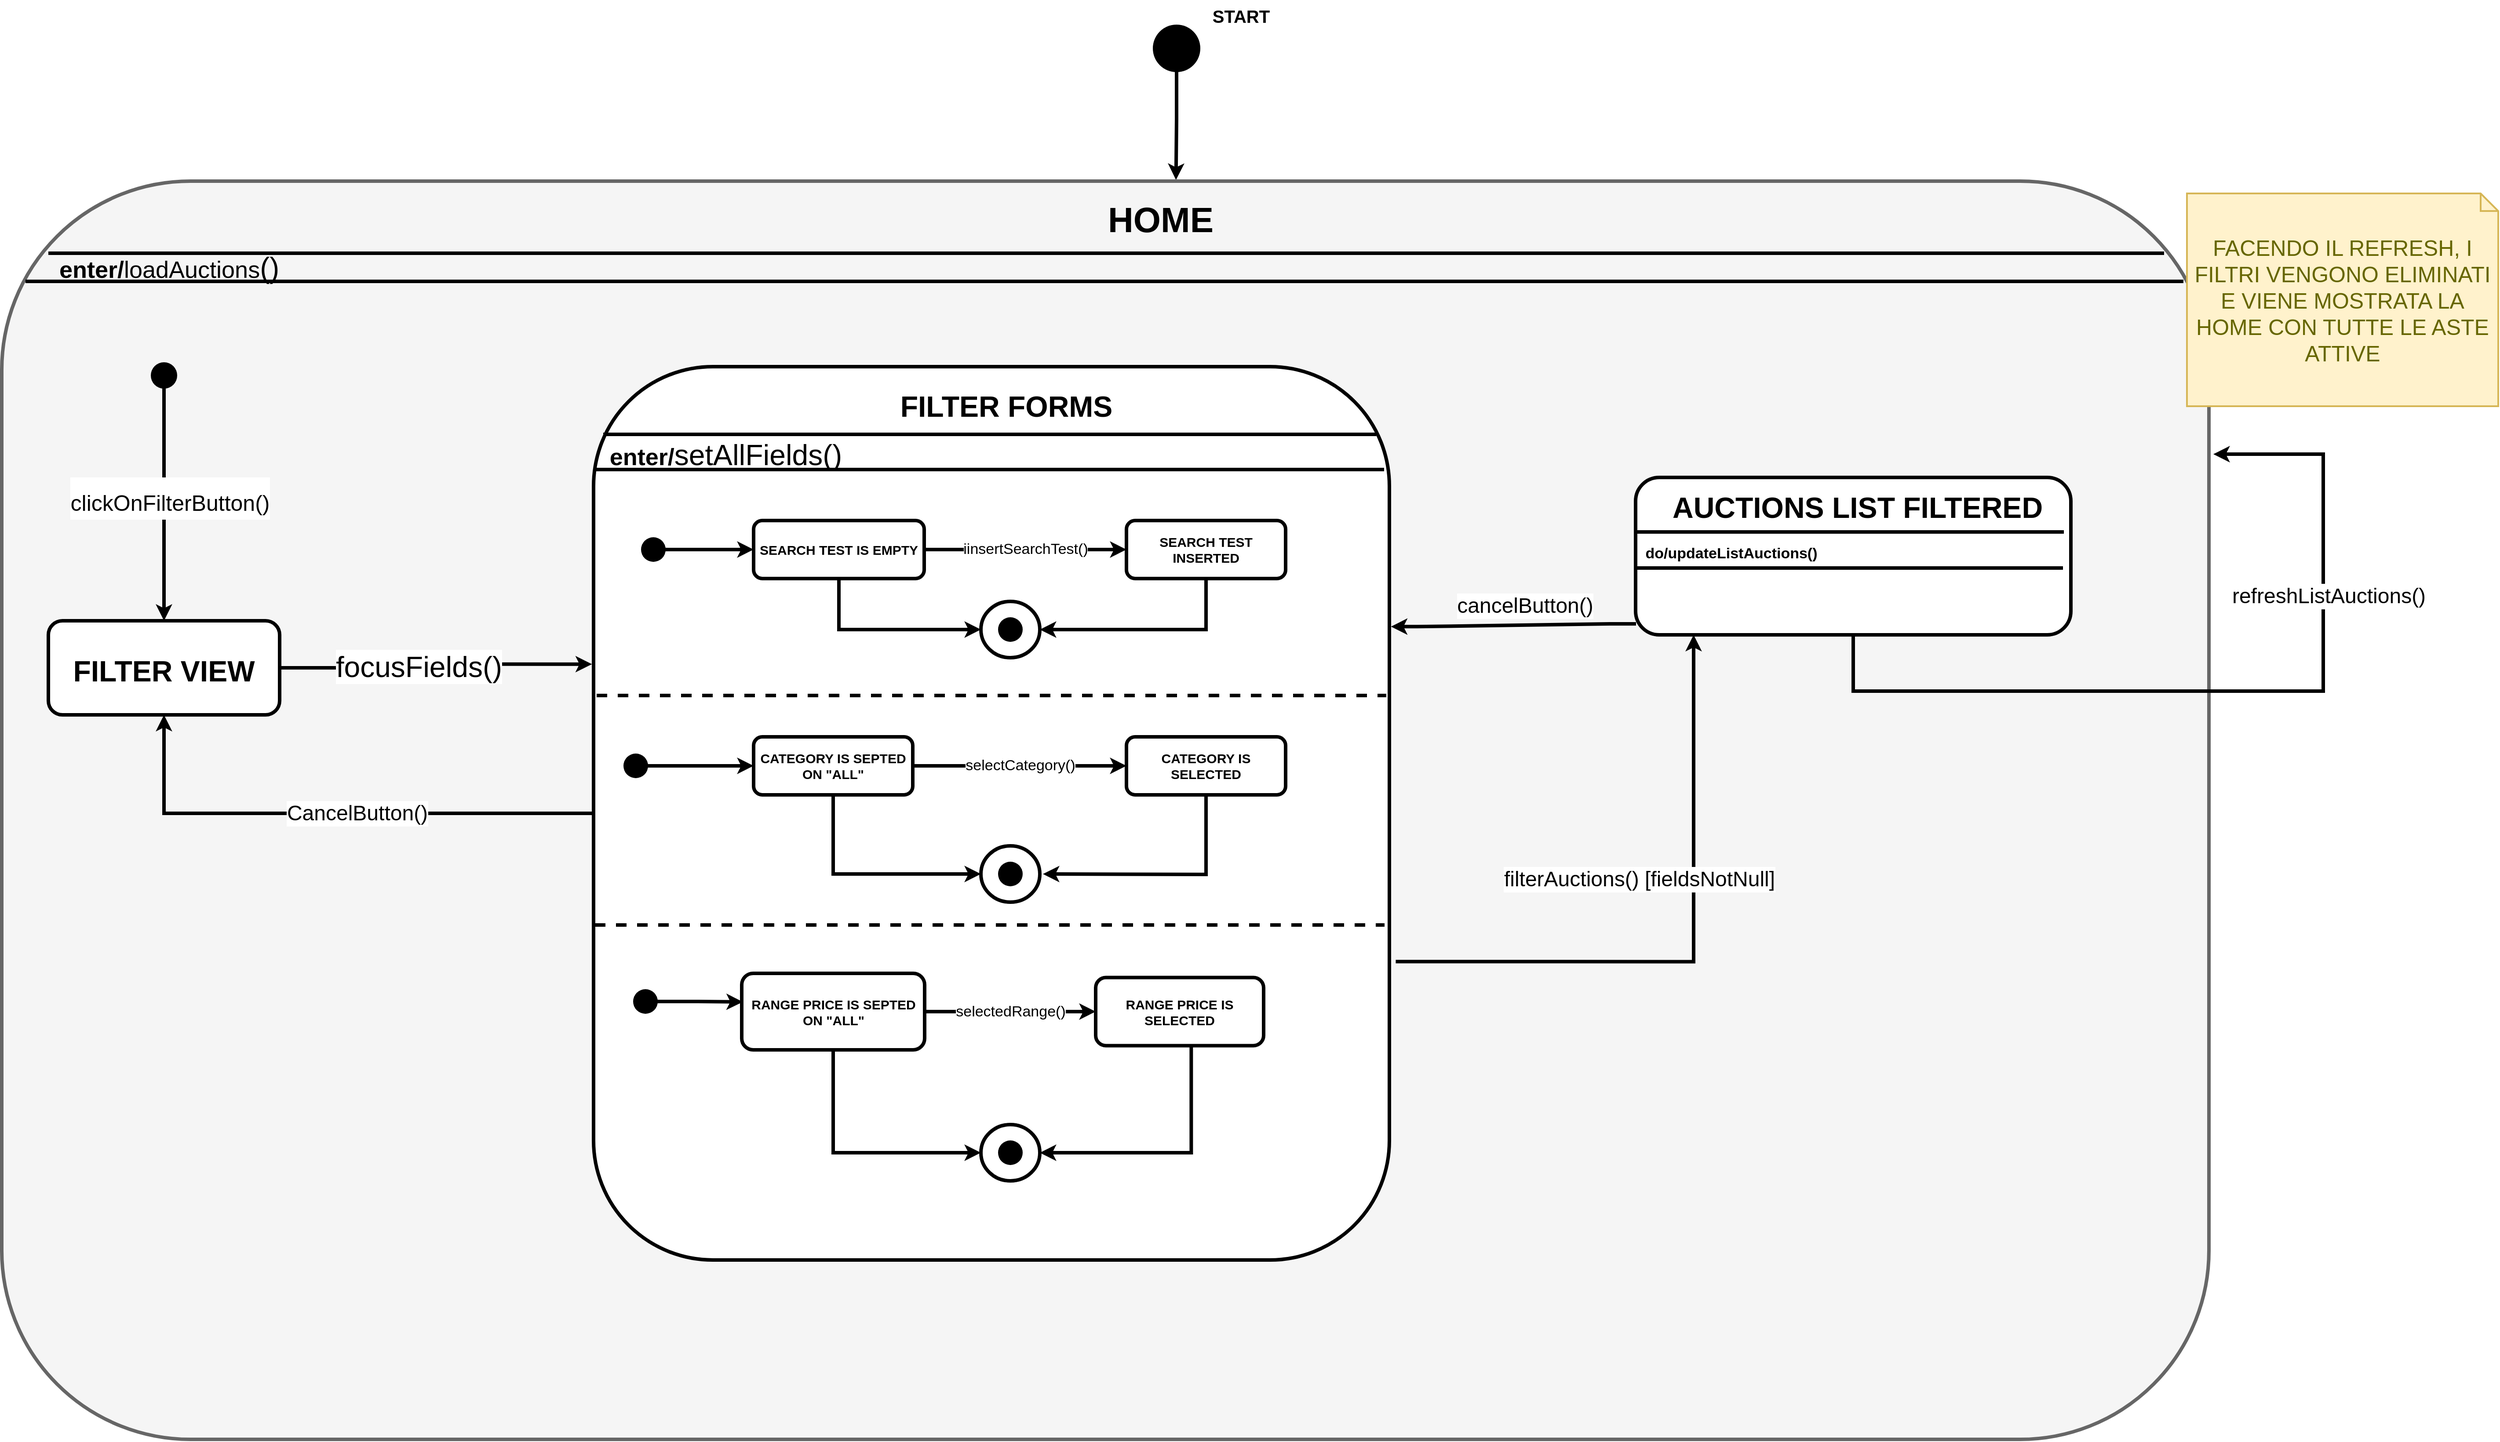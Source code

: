 <mxfile version="20.8.16" type="device"><diagram name="Pagina-1" id="WBiDv5QYBBSuGuFVz0_G"><mxGraphModel dx="2874" dy="1214" grid="0" gridSize="10" guides="1" tooltips="1" connect="1" arrows="1" fold="1" page="0" pageScale="1" pageWidth="583" pageHeight="827" math="0" shadow="0"><root><mxCell id="0"/><mxCell id="1" parent="0"/><mxCell id="-G83ATTNRtYg7OyKGXrk-5" style="edgeStyle=orthogonalEdgeStyle;rounded=0;orthogonalLoop=1;jettySize=auto;html=1;entryX=0.532;entryY=-0.001;entryDx=0;entryDy=0;entryPerimeter=0;strokeWidth=4;fontSize=20;" parent="1" source="-G83ATTNRtYg7OyKGXrk-1" target="-G83ATTNRtYg7OyKGXrk-4" edge="1"><mxGeometry relative="1" as="geometry"/></mxCell><mxCell id="-G83ATTNRtYg7OyKGXrk-1" value="" style="shape=waypoint;sketch=0;fillStyle=solid;size=6;pointerEvents=1;points=[];fillColor=none;resizable=0;rotatable=0;perimeter=centerPerimeter;snapToPoint=1;strokeWidth=25;" parent="1" vertex="1"><mxGeometry x="726" y="123" width="20" height="20" as="geometry"/></mxCell><mxCell id="-G83ATTNRtYg7OyKGXrk-2" value="&lt;b&gt;&lt;font style=&quot;font-size: 20px;&quot;&gt;START&lt;/font&gt;&lt;/b&gt;" style="text;html=1;align=center;verticalAlign=middle;resizable=0;points=[];autosize=1;strokeColor=none;fillColor=none;strokeWidth=8;" parent="1" vertex="1"><mxGeometry x="767" y="78" width="83" height="36" as="geometry"/></mxCell><mxCell id="-G83ATTNRtYg7OyKGXrk-4" value="" style="rounded=1;whiteSpace=wrap;html=1;strokeWidth=4;fontSize=20;fillColor=#f5f5f5;fontColor=#333333;strokeColor=#666666;" parent="1" vertex="1"><mxGeometry x="-600" y="284" width="2510" height="1431" as="geometry"/></mxCell><mxCell id="-G83ATTNRtYg7OyKGXrk-7" value="&lt;h2&gt;&lt;font style=&quot;font-size: 40px;&quot;&gt;HOME&lt;/font&gt;&lt;/h2&gt;" style="text;html=1;strokeColor=none;fillColor=none;align=center;verticalAlign=middle;whiteSpace=wrap;rounded=0;fontSize=20;strokeWidth=7;" parent="1" vertex="1"><mxGeometry x="660" y="312" width="116" height="30" as="geometry"/></mxCell><mxCell id="-G83ATTNRtYg7OyKGXrk-12" style="edgeStyle=orthogonalEdgeStyle;rounded=0;orthogonalLoop=1;jettySize=auto;html=1;strokeWidth=4;fontSize=40;" parent="1" source="-G83ATTNRtYg7OyKGXrk-8" target="-G83ATTNRtYg7OyKGXrk-11" edge="1"><mxGeometry relative="1" as="geometry"/></mxCell><mxCell id="-G83ATTNRtYg7OyKGXrk-13" value="&lt;font style=&quot;font-size: 25px;&quot;&gt;clickOnFilterButton()&lt;/font&gt;" style="edgeLabel;html=1;align=center;verticalAlign=middle;resizable=0;points=[];fontSize=40;" parent="-G83ATTNRtYg7OyKGXrk-12" vertex="1" connectable="0"><mxGeometry x="-0.009" y="6" relative="1" as="geometry"><mxPoint y="1" as="offset"/></mxGeometry></mxCell><mxCell id="-G83ATTNRtYg7OyKGXrk-8" value="" style="shape=waypoint;sketch=0;fillStyle=solid;size=6;pointerEvents=1;points=[];fillColor=none;resizable=0;rotatable=0;perimeter=centerPerimeter;snapToPoint=1;strokeWidth=13;fontSize=13;" parent="1" vertex="1"><mxGeometry x="-425.5" y="495" width="20" height="20" as="geometry"/></mxCell><mxCell id="-G83ATTNRtYg7OyKGXrk-16" style="edgeStyle=orthogonalEdgeStyle;rounded=0;orthogonalLoop=1;jettySize=auto;html=1;entryX=-0.002;entryY=0.333;entryDx=0;entryDy=0;entryPerimeter=0;strokeWidth=4;fontSize=33;" parent="1" source="-G83ATTNRtYg7OyKGXrk-11" target="-G83ATTNRtYg7OyKGXrk-15" edge="1"><mxGeometry relative="1" as="geometry"/></mxCell><mxCell id="-G83ATTNRtYg7OyKGXrk-17" value="focusFields()" style="edgeLabel;html=1;align=center;verticalAlign=middle;resizable=0;points=[];fontSize=33;" parent="-G83ATTNRtYg7OyKGXrk-16" vertex="1" connectable="0"><mxGeometry x="-0.161" y="-5" relative="1" as="geometry"><mxPoint x="7" y="-7" as="offset"/></mxGeometry></mxCell><mxCell id="-G83ATTNRtYg7OyKGXrk-11" value="&lt;font style=&quot;font-size: 33px;&quot;&gt;&lt;b&gt;FILTER VIEW&lt;/b&gt;&lt;/font&gt;" style="rounded=1;whiteSpace=wrap;html=1;strokeWidth=4;fontSize=40;" parent="1" vertex="1"><mxGeometry x="-547" y="784" width="263" height="107" as="geometry"/></mxCell><mxCell id="-G83ATTNRtYg7OyKGXrk-67" style="edgeStyle=orthogonalEdgeStyle;rounded=0;orthogonalLoop=1;jettySize=auto;html=1;entryX=0.5;entryY=1;entryDx=0;entryDy=0;strokeWidth=4;fontSize=17;startArrow=none;startFill=0;endArrow=classic;endFill=1;" parent="1" source="-G83ATTNRtYg7OyKGXrk-15" target="-G83ATTNRtYg7OyKGXrk-11" edge="1"><mxGeometry relative="1" as="geometry"/></mxCell><mxCell id="-G83ATTNRtYg7OyKGXrk-68" value="&lt;font style=&quot;font-size: 24px;&quot;&gt;CancelButton()&lt;/font&gt;" style="edgeLabel;html=1;align=center;verticalAlign=middle;resizable=0;points=[];fontSize=17;" parent="-G83ATTNRtYg7OyKGXrk-67" vertex="1" connectable="0"><mxGeometry x="-0.09" y="3" relative="1" as="geometry"><mxPoint x="4" y="-3" as="offset"/></mxGeometry></mxCell><mxCell id="-G83ATTNRtYg7OyKGXrk-15" value="" style="rounded=1;whiteSpace=wrap;html=1;strokeWidth=4;fontSize=40;" parent="1" vertex="1"><mxGeometry x="73" y="495" width="905" height="1016" as="geometry"/></mxCell><mxCell id="-G83ATTNRtYg7OyKGXrk-18" value="FILTER FORMS" style="text;strokeColor=none;fillColor=none;html=1;fontSize=33;fontStyle=1;verticalAlign=middle;align=center;" parent="1" vertex="1"><mxGeometry x="387" y="520" width="310" height="40" as="geometry"/></mxCell><mxCell id="-G83ATTNRtYg7OyKGXrk-19" value="" style="line;strokeWidth=4;html=1;perimeter=backbonePerimeter;points=[];outlineConnect=0;fontSize=33;" parent="1" vertex="1"><mxGeometry x="84" y="567" width="879" height="10" as="geometry"/></mxCell><mxCell id="-G83ATTNRtYg7OyKGXrk-20" value="" style="line;strokeWidth=4;html=1;perimeter=backbonePerimeter;points=[];outlineConnect=0;fontSize=33;" parent="1" vertex="1"><mxGeometry x="74" y="607" width="898" height="10" as="geometry"/></mxCell><mxCell id="-G83ATTNRtYg7OyKGXrk-21" value="&lt;b style=&quot;border-color: var(--border-color); font-size: 27px;&quot;&gt;enter/&lt;/b&gt;setAllFields()" style="text;html=1;strokeColor=none;fillColor=none;align=center;verticalAlign=middle;whiteSpace=wrap;rounded=0;fontSize=33;" parent="1" vertex="1"><mxGeometry x="80" y="580" width="287" height="30" as="geometry"/></mxCell><mxCell id="-G83ATTNRtYg7OyKGXrk-22" value="" style="line;strokeWidth=4;html=1;perimeter=backbonePerimeter;points=[];outlineConnect=0;fontSize=33;dashed=1;" parent="1" vertex="1"><mxGeometry x="76.5" y="864" width="898" height="10" as="geometry"/></mxCell><mxCell id="-G83ATTNRtYg7OyKGXrk-23" value="" style="line;strokeWidth=4;html=1;perimeter=backbonePerimeter;points=[];outlineConnect=0;fontSize=33;dashed=1;" parent="1" vertex="1"><mxGeometry x="74.5" y="1125" width="898" height="10" as="geometry"/></mxCell><mxCell id="-G83ATTNRtYg7OyKGXrk-37" value="&lt;font style=&quot;font-size: 17px;&quot;&gt;iinsertSearchTest()&lt;/font&gt;" style="edgeStyle=orthogonalEdgeStyle;rounded=0;orthogonalLoop=1;jettySize=auto;html=1;entryX=0;entryY=0.5;entryDx=0;entryDy=0;strokeWidth=4;fontSize=15;" parent="1" source="-G83ATTNRtYg7OyKGXrk-27" target="-G83ATTNRtYg7OyKGXrk-36" edge="1"><mxGeometry relative="1" as="geometry"/></mxCell><mxCell id="-G83ATTNRtYg7OyKGXrk-52" style="edgeStyle=orthogonalEdgeStyle;rounded=0;orthogonalLoop=1;jettySize=auto;html=1;entryX=0;entryY=0.5;entryDx=0;entryDy=0;strokeWidth=4;fontSize=17;exitX=0.5;exitY=1;exitDx=0;exitDy=0;" parent="1" source="-G83ATTNRtYg7OyKGXrk-27" target="-G83ATTNRtYg7OyKGXrk-47" edge="1"><mxGeometry relative="1" as="geometry"/></mxCell><mxCell id="-G83ATTNRtYg7OyKGXrk-27" value="&lt;b&gt;&lt;font style=&quot;font-size: 15px;&quot;&gt;SEARCH TEST IS EMPTY&lt;/font&gt;&lt;/b&gt;" style="rounded=1;whiteSpace=wrap;html=1;strokeWidth=4;fontSize=13;" parent="1" vertex="1"><mxGeometry x="255" y="670" width="194" height="66" as="geometry"/></mxCell><mxCell id="-G83ATTNRtYg7OyKGXrk-32" style="edgeStyle=orthogonalEdgeStyle;rounded=0;orthogonalLoop=1;jettySize=auto;html=1;entryX=0;entryY=0.5;entryDx=0;entryDy=0;strokeWidth=4;fontSize=15;" parent="1" source="-G83ATTNRtYg7OyKGXrk-28" target="-G83ATTNRtYg7OyKGXrk-27" edge="1"><mxGeometry relative="1" as="geometry"/></mxCell><mxCell id="-G83ATTNRtYg7OyKGXrk-28" value="" style="shape=waypoint;sketch=0;fillStyle=solid;size=6;pointerEvents=1;points=[];fillColor=none;resizable=0;rotatable=0;perimeter=centerPerimeter;snapToPoint=1;strokeWidth=12;fontSize=15;" parent="1" vertex="1"><mxGeometry x="131" y="693" width="20" height="20" as="geometry"/></mxCell><mxCell id="-G83ATTNRtYg7OyKGXrk-33" style="edgeStyle=orthogonalEdgeStyle;rounded=0;orthogonalLoop=1;jettySize=auto;html=1;entryX=0;entryY=0.5;entryDx=0;entryDy=0;strokeWidth=4;fontSize=15;exitX=0.529;exitY=1.221;exitDx=0;exitDy=0;exitPerimeter=0;" parent="1" source="-G83ATTNRtYg7OyKGXrk-29" target="-G83ATTNRtYg7OyKGXrk-31" edge="1"><mxGeometry relative="1" as="geometry"/></mxCell><mxCell id="-G83ATTNRtYg7OyKGXrk-29" value="" style="shape=waypoint;sketch=0;fillStyle=solid;size=6;pointerEvents=1;points=[];fillColor=none;resizable=0;rotatable=0;perimeter=centerPerimeter;snapToPoint=1;strokeWidth=12;fontSize=15;" parent="1" vertex="1"><mxGeometry x="111" y="939" width="20" height="20" as="geometry"/></mxCell><mxCell id="-G83ATTNRtYg7OyKGXrk-35" style="edgeStyle=orthogonalEdgeStyle;rounded=0;orthogonalLoop=1;jettySize=auto;html=1;entryX=0.006;entryY=0.373;entryDx=0;entryDy=0;entryPerimeter=0;strokeWidth=4;fontSize=15;exitX=0.3;exitY=0.886;exitDx=0;exitDy=0;exitPerimeter=0;" parent="1" source="-G83ATTNRtYg7OyKGXrk-30" target="-G83ATTNRtYg7OyKGXrk-34" edge="1"><mxGeometry relative="1" as="geometry"/></mxCell><mxCell id="-G83ATTNRtYg7OyKGXrk-30" value="" style="shape=waypoint;sketch=0;fillStyle=solid;size=6;pointerEvents=1;points=[];fillColor=none;resizable=0;rotatable=0;perimeter=centerPerimeter;snapToPoint=1;strokeWidth=12;fontSize=15;" parent="1" vertex="1"><mxGeometry x="122" y="1207" width="20" height="20" as="geometry"/></mxCell><mxCell id="-G83ATTNRtYg7OyKGXrk-41" value="selectCategory()" style="edgeStyle=orthogonalEdgeStyle;rounded=0;orthogonalLoop=1;jettySize=auto;html=1;strokeWidth=4;fontSize=17;" parent="1" source="-G83ATTNRtYg7OyKGXrk-31" target="-G83ATTNRtYg7OyKGXrk-40" edge="1"><mxGeometry relative="1" as="geometry"/></mxCell><mxCell id="-G83ATTNRtYg7OyKGXrk-54" style="edgeStyle=orthogonalEdgeStyle;rounded=0;orthogonalLoop=1;jettySize=auto;html=1;entryX=0;entryY=0.5;entryDx=0;entryDy=0;strokeWidth=4;fontSize=17;exitX=0.5;exitY=1;exitDx=0;exitDy=0;" parent="1" source="-G83ATTNRtYg7OyKGXrk-31" target="-G83ATTNRtYg7OyKGXrk-48" edge="1"><mxGeometry relative="1" as="geometry"/></mxCell><mxCell id="-G83ATTNRtYg7OyKGXrk-31" value="&lt;span style=&quot;font-size: 15px;&quot;&gt;&lt;b&gt;CATEGORY IS SEPTED ON &quot;ALL&quot;&lt;/b&gt;&lt;/span&gt;" style="rounded=1;whiteSpace=wrap;html=1;strokeWidth=4;fontSize=13;" parent="1" vertex="1"><mxGeometry x="255" y="916" width="181" height="66" as="geometry"/></mxCell><mxCell id="-G83ATTNRtYg7OyKGXrk-43" value="selectedRange()" style="edgeStyle=orthogonalEdgeStyle;rounded=0;orthogonalLoop=1;jettySize=auto;html=1;entryX=0;entryY=0.5;entryDx=0;entryDy=0;strokeWidth=4;fontSize=17;" parent="1" source="-G83ATTNRtYg7OyKGXrk-34" target="-G83ATTNRtYg7OyKGXrk-42" edge="1"><mxGeometry relative="1" as="geometry"/></mxCell><mxCell id="-G83ATTNRtYg7OyKGXrk-34" value="&lt;span style=&quot;font-size: 15px;&quot;&gt;&lt;b&gt;RANGE PRICE IS SEPTED ON &quot;ALL&quot;&lt;/b&gt;&lt;/span&gt;" style="rounded=1;whiteSpace=wrap;html=1;strokeWidth=4;fontSize=13;" parent="1" vertex="1"><mxGeometry x="241.5" y="1185" width="208" height="87" as="geometry"/></mxCell><mxCell id="-G83ATTNRtYg7OyKGXrk-53" style="edgeStyle=orthogonalEdgeStyle;rounded=0;orthogonalLoop=1;jettySize=auto;html=1;entryX=1;entryY=0.5;entryDx=0;entryDy=0;strokeWidth=4;fontSize=17;exitX=0.5;exitY=1;exitDx=0;exitDy=0;" parent="1" source="-G83ATTNRtYg7OyKGXrk-36" target="-G83ATTNRtYg7OyKGXrk-47" edge="1"><mxGeometry relative="1" as="geometry"/></mxCell><mxCell id="-G83ATTNRtYg7OyKGXrk-36" value="&lt;span style=&quot;font-size: 15px;&quot;&gt;&lt;b&gt;SEARCH TEST INSERTED&lt;/b&gt;&lt;/span&gt;" style="rounded=1;whiteSpace=wrap;html=1;strokeWidth=4;fontSize=13;" parent="1" vertex="1"><mxGeometry x="679" y="670" width="181" height="66" as="geometry"/></mxCell><mxCell id="-G83ATTNRtYg7OyKGXrk-40" value="&lt;span style=&quot;font-size: 15px;&quot;&gt;&lt;b&gt;CATEGORY IS SELECTED&lt;/b&gt;&lt;/span&gt;" style="rounded=1;whiteSpace=wrap;html=1;strokeWidth=4;fontSize=13;" parent="1" vertex="1"><mxGeometry x="679" y="916" width="181" height="66" as="geometry"/></mxCell><mxCell id="-G83ATTNRtYg7OyKGXrk-42" value="&lt;span style=&quot;font-size: 15px;&quot;&gt;&lt;b&gt;RANGE PRICE IS SELECTED&lt;/b&gt;&lt;/span&gt;" style="rounded=1;whiteSpace=wrap;html=1;strokeWidth=4;fontSize=13;" parent="1" vertex="1"><mxGeometry x="644" y="1189.75" width="191" height="77.5" as="geometry"/></mxCell><mxCell id="-G83ATTNRtYg7OyKGXrk-47" value="" style="ellipse;whiteSpace=wrap;html=1;strokeWidth=4;fontSize=17;" parent="1" vertex="1"><mxGeometry x="513.5" y="762" width="67" height="64" as="geometry"/></mxCell><mxCell id="-G83ATTNRtYg7OyKGXrk-44" value="" style="shape=waypoint;sketch=0;fillStyle=solid;size=6;pointerEvents=1;points=[];fillColor=none;resizable=0;rotatable=0;perimeter=centerPerimeter;snapToPoint=1;strokeWidth=12;fontSize=15;" parent="1" vertex="1"><mxGeometry x="537" y="784" width="20" height="20" as="geometry"/></mxCell><mxCell id="-G83ATTNRtYg7OyKGXrk-48" value="" style="ellipse;whiteSpace=wrap;html=1;strokeWidth=4;fontSize=17;" parent="1" vertex="1"><mxGeometry x="513.5" y="1040" width="67" height="64" as="geometry"/></mxCell><mxCell id="-G83ATTNRtYg7OyKGXrk-57" style="edgeStyle=orthogonalEdgeStyle;rounded=0;orthogonalLoop=1;jettySize=auto;html=1;entryX=0.5;entryY=1;entryDx=0;entryDy=0;strokeWidth=4;fontSize=17;startArrow=classic;startFill=1;endArrow=none;endFill=0;" parent="1" source="-G83ATTNRtYg7OyKGXrk-49" target="-G83ATTNRtYg7OyKGXrk-34" edge="1"><mxGeometry relative="1" as="geometry"/></mxCell><mxCell id="-G83ATTNRtYg7OyKGXrk-58" style="edgeStyle=orthogonalEdgeStyle;rounded=0;orthogonalLoop=1;jettySize=auto;html=1;entryX=0.569;entryY=1.021;entryDx=0;entryDy=0;entryPerimeter=0;strokeWidth=4;fontSize=17;startArrow=classic;startFill=1;endArrow=none;endFill=0;" parent="1" source="-G83ATTNRtYg7OyKGXrk-49" target="-G83ATTNRtYg7OyKGXrk-42" edge="1"><mxGeometry relative="1" as="geometry"/></mxCell><mxCell id="-G83ATTNRtYg7OyKGXrk-49" value="" style="ellipse;whiteSpace=wrap;html=1;strokeWidth=4;fontSize=17;" parent="1" vertex="1"><mxGeometry x="513.5" y="1357" width="67" height="64" as="geometry"/></mxCell><mxCell id="-G83ATTNRtYg7OyKGXrk-55" style="edgeStyle=orthogonalEdgeStyle;rounded=0;orthogonalLoop=1;jettySize=auto;html=1;entryX=0.5;entryY=1;entryDx=0;entryDy=0;strokeWidth=4;fontSize=17;startArrow=classic;startFill=1;endArrow=none;endFill=0;" parent="1" target="-G83ATTNRtYg7OyKGXrk-40" edge="1"><mxGeometry relative="1" as="geometry"><mxPoint x="584" y="1072" as="sourcePoint"/></mxGeometry></mxCell><mxCell id="-G83ATTNRtYg7OyKGXrk-45" value="" style="shape=waypoint;sketch=0;fillStyle=solid;size=6;pointerEvents=1;points=[];fillColor=none;resizable=0;rotatable=0;perimeter=centerPerimeter;snapToPoint=1;strokeWidth=12;fontSize=15;" parent="1" vertex="1"><mxGeometry x="537" y="1062" width="20" height="20" as="geometry"/></mxCell><mxCell id="-G83ATTNRtYg7OyKGXrk-46" value="" style="shape=waypoint;sketch=0;fillStyle=solid;size=6;pointerEvents=1;points=[];fillColor=none;resizable=0;rotatable=0;perimeter=centerPerimeter;snapToPoint=1;strokeWidth=12;fontSize=15;" parent="1" vertex="1"><mxGeometry x="537" y="1379" width="20" height="20" as="geometry"/></mxCell><mxCell id="-G83ATTNRtYg7OyKGXrk-69" style="edgeStyle=entityRelationEdgeStyle;rounded=0;orthogonalLoop=1;jettySize=auto;html=1;entryX=1.002;entryY=0.291;entryDx=0;entryDy=0;entryPerimeter=0;strokeWidth=4;fontSize=24;startArrow=none;startFill=0;endArrow=classic;endFill=1;exitX=0.001;exitY=0.93;exitDx=0;exitDy=0;exitPerimeter=0;" parent="1" source="-G83ATTNRtYg7OyKGXrk-60" target="-G83ATTNRtYg7OyKGXrk-15" edge="1"><mxGeometry relative="1" as="geometry"/></mxCell><mxCell id="-G83ATTNRtYg7OyKGXrk-74" value="cancelButton()" style="edgeLabel;html=1;align=center;verticalAlign=middle;resizable=0;points=[];fontSize=24;" parent="-G83ATTNRtYg7OyKGXrk-69" vertex="1" connectable="0"><mxGeometry x="0.169" y="1" relative="1" as="geometry"><mxPoint x="36" y="-24" as="offset"/></mxGeometry></mxCell><mxCell id="-G83ATTNRtYg7OyKGXrk-72" style="edgeStyle=orthogonalEdgeStyle;rounded=0;orthogonalLoop=1;jettySize=auto;html=1;entryX=1.008;entryY=0.666;entryDx=0;entryDy=0;entryPerimeter=0;strokeWidth=4;fontSize=24;startArrow=classic;startFill=1;endArrow=none;endFill=0;" parent="1" source="-G83ATTNRtYg7OyKGXrk-60" target="-G83ATTNRtYg7OyKGXrk-15" edge="1"><mxGeometry relative="1" as="geometry"><Array as="points"><mxPoint x="1324" y="1172"/></Array></mxGeometry></mxCell><mxCell id="-G83ATTNRtYg7OyKGXrk-73" value="filterAuctions() [fieldsNotNull]" style="edgeLabel;html=1;align=center;verticalAlign=middle;resizable=0;points=[];fontSize=24;" parent="-G83ATTNRtYg7OyKGXrk-72" vertex="1" connectable="0"><mxGeometry x="0.26" y="4" relative="1" as="geometry"><mxPoint x="14" y="-98" as="offset"/></mxGeometry></mxCell><mxCell id="-G83ATTNRtYg7OyKGXrk-76" style="edgeStyle=orthogonalEdgeStyle;rounded=0;orthogonalLoop=1;jettySize=auto;html=1;entryX=1.002;entryY=0.217;entryDx=0;entryDy=0;entryPerimeter=0;strokeWidth=4;fontSize=24;startArrow=none;startFill=0;endArrow=classic;endFill=1;" parent="1" source="-G83ATTNRtYg7OyKGXrk-60" target="-G83ATTNRtYg7OyKGXrk-4" edge="1"><mxGeometry relative="1" as="geometry"><Array as="points"><mxPoint x="1506" y="864"/><mxPoint x="2040" y="864"/><mxPoint x="2040" y="595"/></Array></mxGeometry></mxCell><mxCell id="-G83ATTNRtYg7OyKGXrk-77" value="refreshListAuctions()" style="edgeLabel;html=1;align=center;verticalAlign=middle;resizable=0;points=[];fontSize=24;" parent="-G83ATTNRtYg7OyKGXrk-76" vertex="1" connectable="0"><mxGeometry x="0.424" y="-6" relative="1" as="geometry"><mxPoint as="offset"/></mxGeometry></mxCell><mxCell id="-G83ATTNRtYg7OyKGXrk-60" value="" style="rounded=1;whiteSpace=wrap;html=1;strokeWidth=4;fontSize=17;" parent="1" vertex="1"><mxGeometry x="1258" y="621" width="495" height="179" as="geometry"/></mxCell><mxCell id="-G83ATTNRtYg7OyKGXrk-62" value="AUCTIONS LIST FILTERED" style="text;strokeColor=none;fillColor=none;html=1;fontSize=33;fontStyle=1;verticalAlign=middle;align=center;" parent="1" vertex="1"><mxGeometry x="1355" y="635" width="310" height="40" as="geometry"/></mxCell><mxCell id="-G83ATTNRtYg7OyKGXrk-63" value="" style="line;strokeWidth=4;html=1;perimeter=backbonePerimeter;points=[];outlineConnect=0;fontSize=17;" parent="1" vertex="1"><mxGeometry x="1258" y="678" width="487" height="10" as="geometry"/></mxCell><mxCell id="-G83ATTNRtYg7OyKGXrk-65" value="" style="line;strokeWidth=4;html=1;perimeter=backbonePerimeter;points=[];outlineConnect=0;fontSize=17;" parent="1" vertex="1"><mxGeometry x="1257" y="719" width="487" height="10" as="geometry"/></mxCell><mxCell id="-G83ATTNRtYg7OyKGXrk-66" value="&lt;b&gt;do/updateListAuctions()&lt;/b&gt;" style="text;html=1;strokeColor=none;fillColor=none;align=center;verticalAlign=middle;whiteSpace=wrap;rounded=0;fontSize=17;" parent="1" vertex="1"><mxGeometry x="1282" y="693" width="170" height="30" as="geometry"/></mxCell><mxCell id="-G83ATTNRtYg7OyKGXrk-79" value="&lt;font style=&quot;font-size: 25px;&quot;&gt;FACENDO IL REFRESH, I FILTRI VENGONO ELIMINATI E VIENE MOSTRATA LA HOME CON TUTTE LE ASTE ATTIVE&lt;/font&gt;" style="shape=note;strokeWidth=2;fontSize=14;size=20;whiteSpace=wrap;html=1;fillColor=#fff2cc;strokeColor=#d6b656;fontColor=#666600;" parent="1" vertex="1"><mxGeometry x="1885" y="298" width="354" height="242" as="geometry"/></mxCell><mxCell id="-G83ATTNRtYg7OyKGXrk-80" value="" style="line;strokeWidth=4;html=1;perimeter=backbonePerimeter;points=[];outlineConnect=0;fontSize=33;" parent="1" vertex="1"><mxGeometry x="-547" y="361" width="2406" height="10" as="geometry"/></mxCell><mxCell id="-G83ATTNRtYg7OyKGXrk-81" value="" style="line;strokeWidth=4;html=1;perimeter=backbonePerimeter;points=[];outlineConnect=0;fontSize=33;" parent="1" vertex="1"><mxGeometry x="-573" y="393" width="2454" height="10" as="geometry"/></mxCell><mxCell id="-G83ATTNRtYg7OyKGXrk-82" value="&lt;b style=&quot;border-color: var(--border-color); font-size: 27px;&quot;&gt;enter/&lt;/b&gt;&lt;span style=&quot;border-color: var(--border-color); font-size: 27px;&quot;&gt;loadAuctions&lt;/span&gt;()" style="text;html=1;strokeColor=none;fillColor=none;align=center;verticalAlign=middle;whiteSpace=wrap;rounded=0;fontSize=33;" parent="1" vertex="1"><mxGeometry x="-553" y="367" width="287" height="30" as="geometry"/></mxCell></root></mxGraphModel></diagram></mxfile>